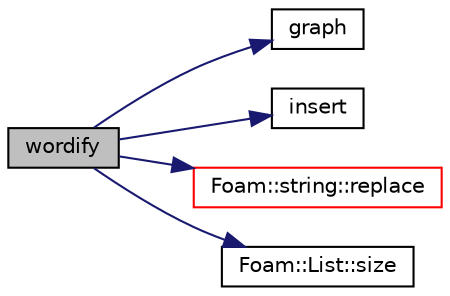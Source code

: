 digraph "wordify"
{
  bgcolor="transparent";
  edge [fontname="Helvetica",fontsize="10",labelfontname="Helvetica",labelfontsize="10"];
  node [fontname="Helvetica",fontsize="10",shape=record];
  rankdir="LR";
  Node709 [label="wordify",height=0.2,width=0.4,color="black", fillcolor="grey75", style="filled", fontcolor="black"];
  Node709 -> Node710 [color="midnightblue",fontsize="10",style="solid",fontname="Helvetica"];
  Node710 [label="graph",height=0.2,width=0.4,color="black",URL="$a27813.html#ac27099e68d2e6f58827b569b8b24a18a",tooltip="Construct from title and labels (no curves) "];
  Node709 -> Node711 [color="midnightblue",fontsize="10",style="solid",fontname="Helvetica"];
  Node711 [label="insert",height=0.2,width=0.4,color="black",URL="$a41096.html#ac3c1fc80c032bac12dfeb7842c1353ee"];
  Node709 -> Node712 [color="midnightblue",fontsize="10",style="solid",fontname="Helvetica"];
  Node712 [label="Foam::string::replace",height=0.2,width=0.4,color="red",URL="$a29557.html#a7e6adc1b53baf219bd57e7c9fa7b9f4b",tooltip="Replace first occurence of sub-string oldStr with newStr. "];
  Node709 -> Node714 [color="midnightblue",fontsize="10",style="solid",fontname="Helvetica"];
  Node714 [label="Foam::List::size",height=0.2,width=0.4,color="black",URL="$a26833.html#a8a5f6fa29bd4b500caf186f60245b384",tooltip="Override size to be inconsistent with allocated storage. "];
}
